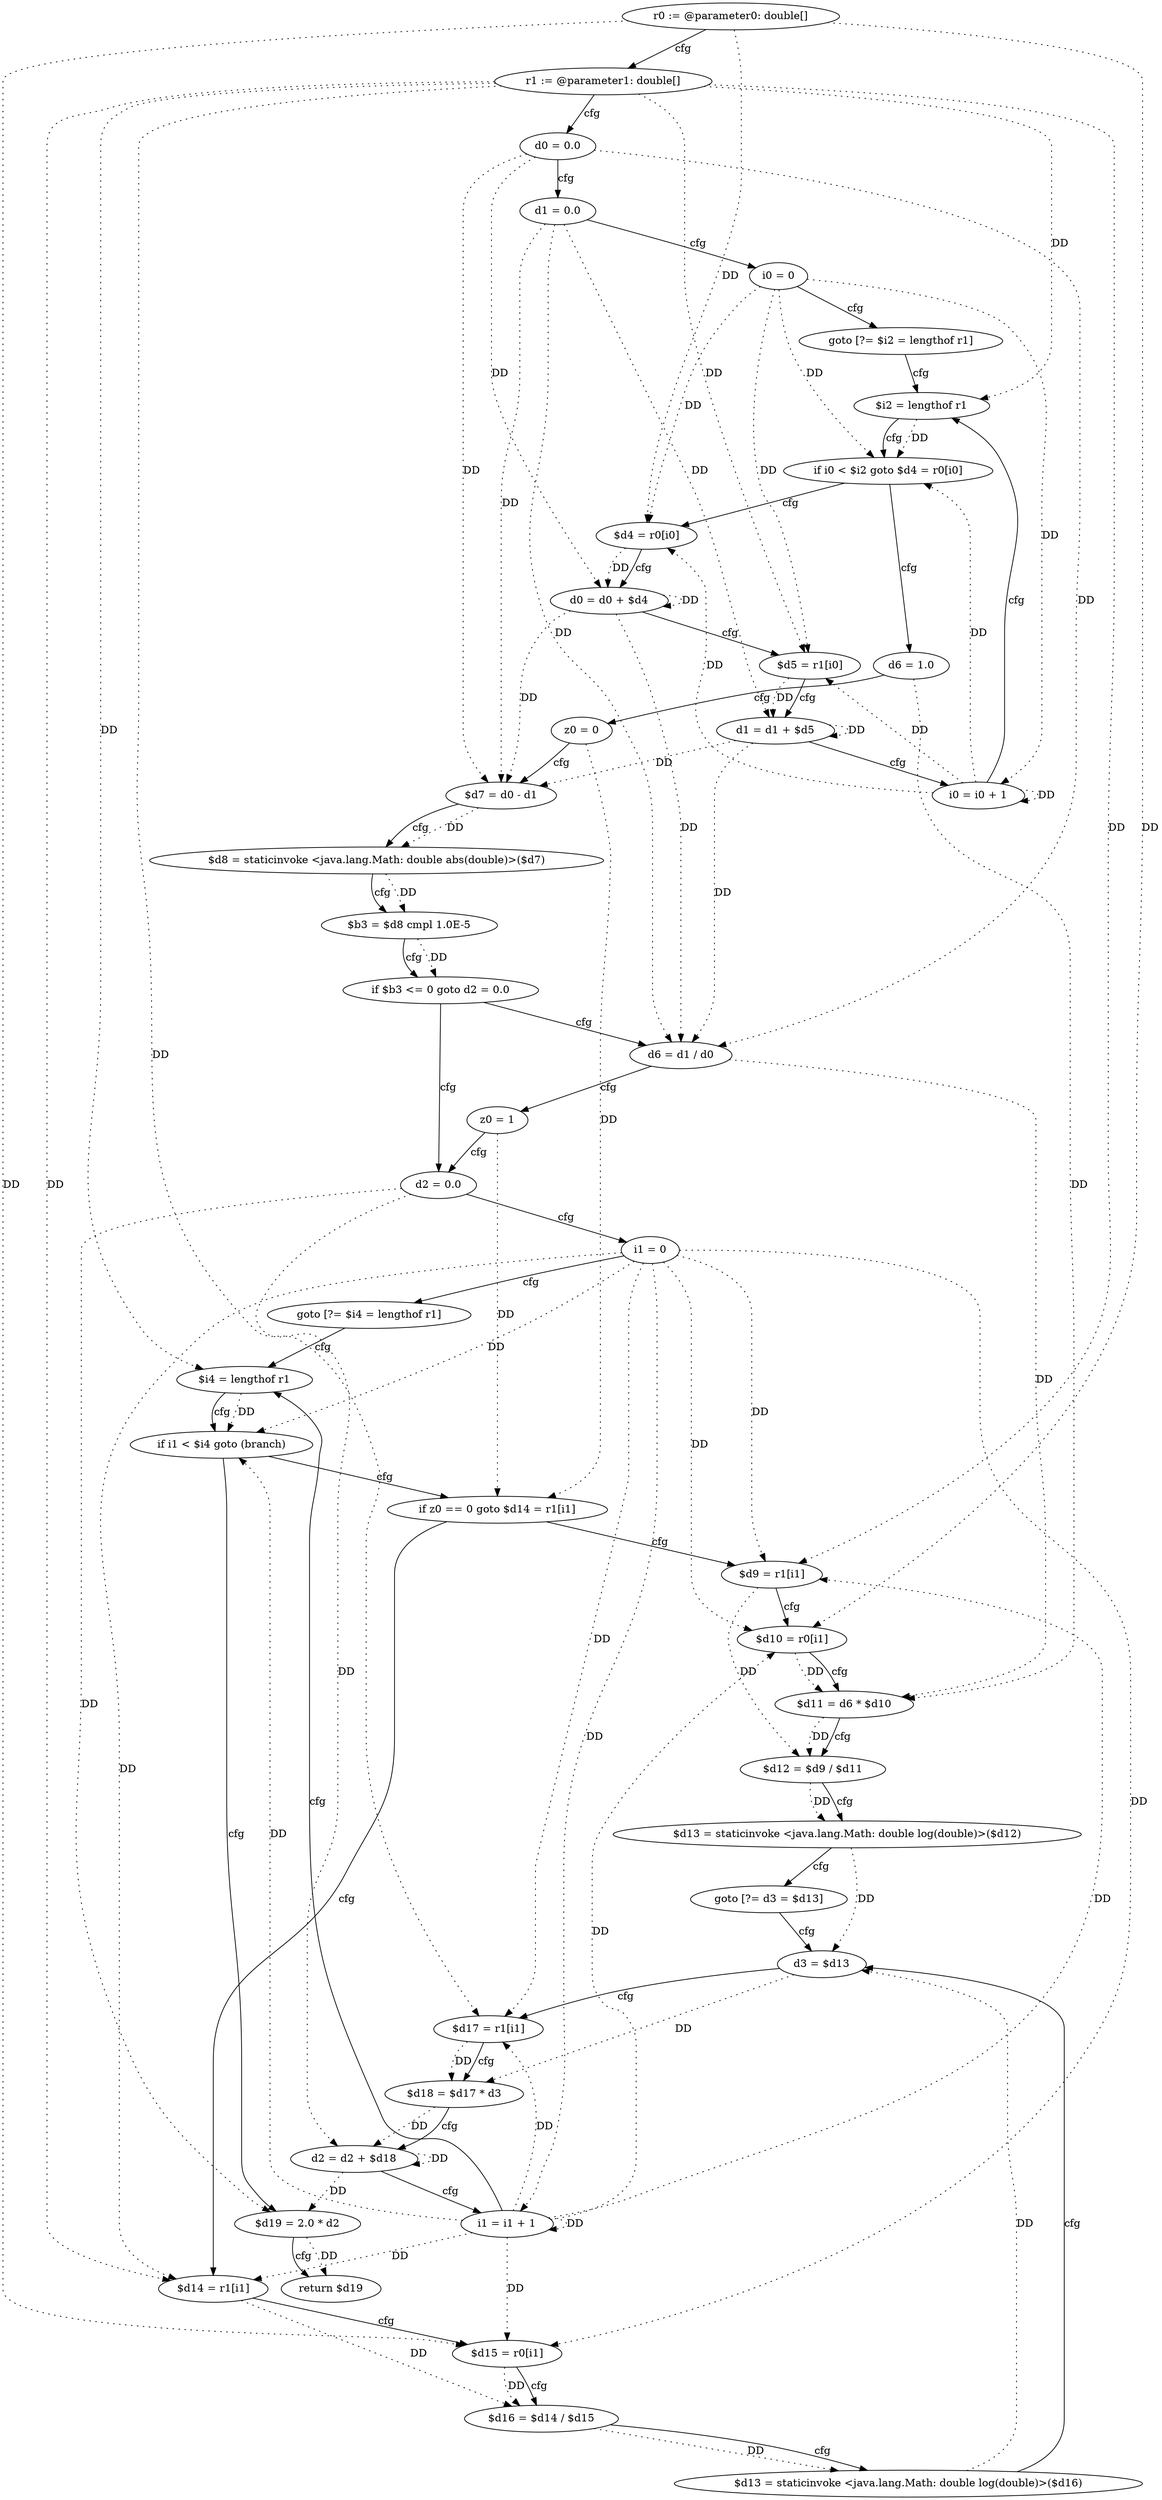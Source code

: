 digraph "g" {
    "0" [label="r0 := @parameter0: double[]",];
    "1" [label="r1 := @parameter1: double[]",];
    "2" [label="d0 = 0.0",];
    "3" [label="d1 = 0.0",];
    "4" [label="i0 = 0",];
    "5" [label="goto [?= $i2 = lengthof r1]",];
    "6" [label="$d4 = r0[i0]",];
    "7" [label="d0 = d0 + $d4",];
    "8" [label="$d5 = r1[i0]",];
    "9" [label="d1 = d1 + $d5",];
    "10" [label="i0 = i0 + 1",];
    "11" [label="$i2 = lengthof r1",];
    "12" [label="if i0 < $i2 goto $d4 = r0[i0]",];
    "13" [label="d6 = 1.0",];
    "14" [label="z0 = 0",];
    "15" [label="$d7 = d0 - d1",];
    "16" [label="$d8 = staticinvoke <java.lang.Math: double abs(double)>($d7)",];
    "17" [label="$b3 = $d8 cmpl 1.0E-5",];
    "18" [label="if $b3 <= 0 goto d2 = 0.0",];
    "19" [label="d6 = d1 / d0",];
    "20" [label="z0 = 1",];
    "21" [label="d2 = 0.0",];
    "22" [label="i1 = 0",];
    "23" [label="goto [?= $i4 = lengthof r1]",];
    "24" [label="if z0 == 0 goto $d14 = r1[i1]",];
    "25" [label="$d9 = r1[i1]",];
    "26" [label="$d10 = r0[i1]",];
    "27" [label="$d11 = d6 * $d10",];
    "28" [label="$d12 = $d9 / $d11",];
    "29" [label="$d13 = staticinvoke <java.lang.Math: double log(double)>($d12)",];
    "30" [label="goto [?= d3 = $d13]",];
    "31" [label="$d14 = r1[i1]",];
    "32" [label="$d15 = r0[i1]",];
    "33" [label="$d16 = $d14 / $d15",];
    "34" [label="$d13 = staticinvoke <java.lang.Math: double log(double)>($d16)",];
    "35" [label="d3 = $d13",];
    "36" [label="$d17 = r1[i1]",];
    "37" [label="$d18 = $d17 * d3",];
    "38" [label="d2 = d2 + $d18",];
    "39" [label="i1 = i1 + 1",];
    "40" [label="$i4 = lengthof r1",];
    "41" [label="if i1 < $i4 goto (branch)",];
    "42" [label="$d19 = 2.0 * d2",];
    "43" [label="return $d19",];
    "0"->"6" [label="DD",style=dotted,];
    "0"->"26" [label="DD",style=dotted,];
    "0"->"32" [label="DD",style=dotted,];
    "1"->"8" [label="DD",style=dotted,];
    "1"->"11" [label="DD",style=dotted,];
    "1"->"25" [label="DD",style=dotted,];
    "1"->"31" [label="DD",style=dotted,];
    "1"->"36" [label="DD",style=dotted,];
    "1"->"40" [label="DD",style=dotted,];
    "2"->"7" [label="DD",style=dotted,];
    "2"->"15" [label="DD",style=dotted,];
    "2"->"19" [label="DD",style=dotted,];
    "3"->"9" [label="DD",style=dotted,];
    "3"->"15" [label="DD",style=dotted,];
    "3"->"19" [label="DD",style=dotted,];
    "4"->"6" [label="DD",style=dotted,];
    "4"->"8" [label="DD",style=dotted,];
    "4"->"10" [label="DD",style=dotted,];
    "4"->"12" [label="DD",style=dotted,];
    "6"->"7" [label="DD",style=dotted,];
    "7"->"7" [label="DD",style=dotted,];
    "7"->"15" [label="DD",style=dotted,];
    "7"->"19" [label="DD",style=dotted,];
    "8"->"9" [label="DD",style=dotted,];
    "9"->"9" [label="DD",style=dotted,];
    "9"->"15" [label="DD",style=dotted,];
    "9"->"19" [label="DD",style=dotted,];
    "10"->"6" [label="DD",style=dotted,];
    "10"->"8" [label="DD",style=dotted,];
    "10"->"10" [label="DD",style=dotted,];
    "10"->"12" [label="DD",style=dotted,];
    "11"->"12" [label="DD",style=dotted,];
    "13"->"27" [label="DD",style=dotted,];
    "14"->"24" [label="DD",style=dotted,];
    "15"->"16" [label="DD",style=dotted,];
    "16"->"17" [label="DD",style=dotted,];
    "17"->"18" [label="DD",style=dotted,];
    "19"->"27" [label="DD",style=dotted,];
    "20"->"24" [label="DD",style=dotted,];
    "21"->"38" [label="DD",style=dotted,];
    "21"->"42" [label="DD",style=dotted,];
    "22"->"25" [label="DD",style=dotted,];
    "22"->"26" [label="DD",style=dotted,];
    "22"->"31" [label="DD",style=dotted,];
    "22"->"32" [label="DD",style=dotted,];
    "22"->"36" [label="DD",style=dotted,];
    "22"->"39" [label="DD",style=dotted,];
    "22"->"41" [label="DD",style=dotted,];
    "25"->"28" [label="DD",style=dotted,];
    "26"->"27" [label="DD",style=dotted,];
    "27"->"28" [label="DD",style=dotted,];
    "28"->"29" [label="DD",style=dotted,];
    "29"->"35" [label="DD",style=dotted,];
    "31"->"33" [label="DD",style=dotted,];
    "32"->"33" [label="DD",style=dotted,];
    "33"->"34" [label="DD",style=dotted,];
    "34"->"35" [label="DD",style=dotted,];
    "35"->"37" [label="DD",style=dotted,];
    "36"->"37" [label="DD",style=dotted,];
    "37"->"38" [label="DD",style=dotted,];
    "38"->"38" [label="DD",style=dotted,];
    "38"->"42" [label="DD",style=dotted,];
    "39"->"25" [label="DD",style=dotted,];
    "39"->"26" [label="DD",style=dotted,];
    "39"->"31" [label="DD",style=dotted,];
    "39"->"32" [label="DD",style=dotted,];
    "39"->"36" [label="DD",style=dotted,];
    "39"->"39" [label="DD",style=dotted,];
    "39"->"41" [label="DD",style=dotted,];
    "40"->"41" [label="DD",style=dotted,];
    "42"->"43" [label="DD",style=dotted,];
    "0"->"1" [label="cfg",];
    "1"->"2" [label="cfg",];
    "2"->"3" [label="cfg",];
    "3"->"4" [label="cfg",];
    "4"->"5" [label="cfg",];
    "5"->"11" [label="cfg",];
    "6"->"7" [label="cfg",];
    "7"->"8" [label="cfg",];
    "8"->"9" [label="cfg",];
    "9"->"10" [label="cfg",];
    "10"->"11" [label="cfg",];
    "11"->"12" [label="cfg",];
    "12"->"13" [label="cfg",];
    "12"->"6" [label="cfg",];
    "13"->"14" [label="cfg",];
    "14"->"15" [label="cfg",];
    "15"->"16" [label="cfg",];
    "16"->"17" [label="cfg",];
    "17"->"18" [label="cfg",];
    "18"->"19" [label="cfg",];
    "18"->"21" [label="cfg",];
    "19"->"20" [label="cfg",];
    "20"->"21" [label="cfg",];
    "21"->"22" [label="cfg",];
    "22"->"23" [label="cfg",];
    "23"->"40" [label="cfg",];
    "24"->"25" [label="cfg",];
    "24"->"31" [label="cfg",];
    "25"->"26" [label="cfg",];
    "26"->"27" [label="cfg",];
    "27"->"28" [label="cfg",];
    "28"->"29" [label="cfg",];
    "29"->"30" [label="cfg",];
    "30"->"35" [label="cfg",];
    "31"->"32" [label="cfg",];
    "32"->"33" [label="cfg",];
    "33"->"34" [label="cfg",];
    "34"->"35" [label="cfg",];
    "35"->"36" [label="cfg",];
    "36"->"37" [label="cfg",];
    "37"->"38" [label="cfg",];
    "38"->"39" [label="cfg",];
    "39"->"40" [label="cfg",];
    "40"->"41" [label="cfg",];
    "41"->"42" [label="cfg",];
    "41"->"24" [label="cfg",];
    "42"->"43" [label="cfg",];
}
